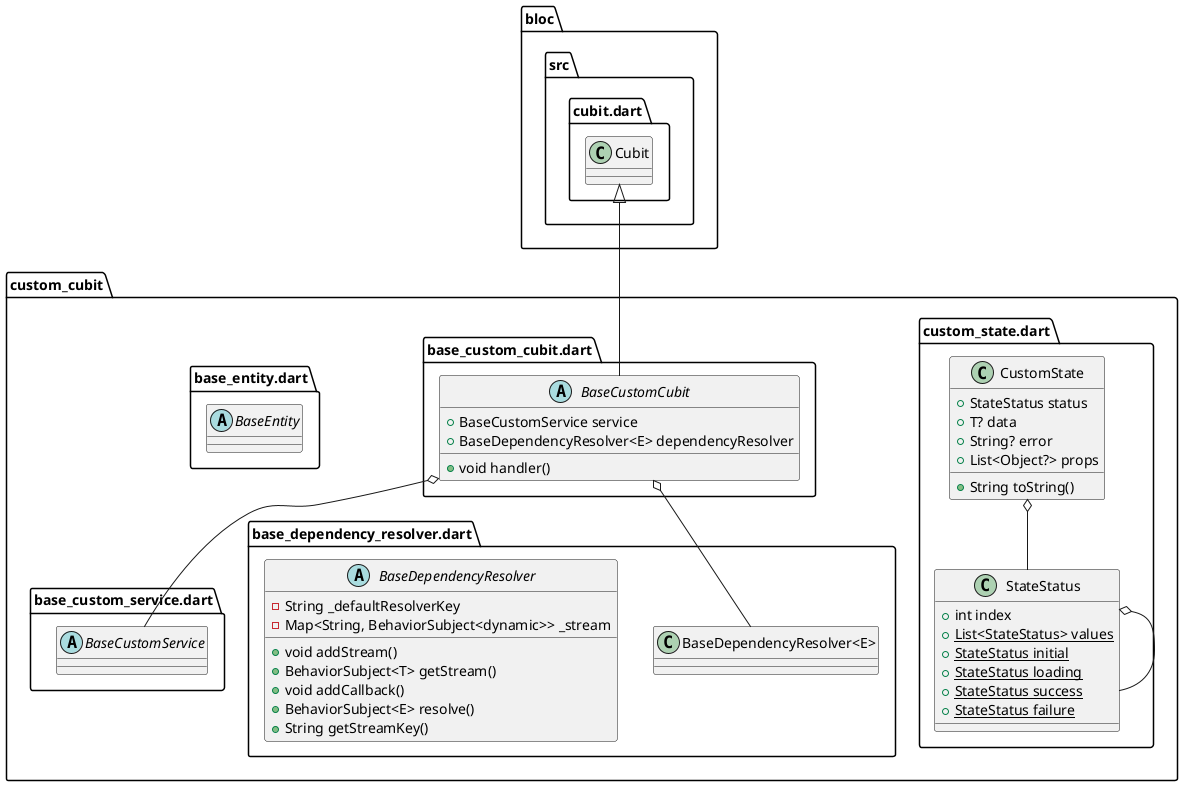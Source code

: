 @startuml
set namespaceSeparator ::

class "custom_cubit::custom_state.dart::CustomState" {
  +StateStatus status
  +T? data
  +String? error
  +List<Object?> props
  +String toString()
}

"custom_cubit::custom_state.dart::CustomState" o-- "custom_cubit::custom_state.dart::StateStatus"

class "custom_cubit::custom_state.dart::StateStatus" {
  +int index
  {static} +List<StateStatus> values
  {static} +StateStatus initial
  {static} +StateStatus loading
  {static} +StateStatus success
  {static} +StateStatus failure
}

"custom_cubit::custom_state.dart::StateStatus" o-- "custom_cubit::custom_state.dart::StateStatus"

abstract class "custom_cubit::base_custom_cubit.dart::BaseCustomCubit" {
  +BaseCustomService service
  +BaseDependencyResolver<E> dependencyResolver
  +void handler()
}

"custom_cubit::base_custom_cubit.dart::BaseCustomCubit" o-- "custom_cubit::base_custom_service.dart::BaseCustomService"
"custom_cubit::base_custom_cubit.dart::BaseCustomCubit" o-- "custom_cubit::base_dependency_resolver.dart::BaseDependencyResolver<E>"
"bloc::src::cubit.dart::Cubit" <|-- "custom_cubit::base_custom_cubit.dart::BaseCustomCubit"

abstract class "custom_cubit::base_dependency_resolver.dart::BaseDependencyResolver" {
  -String _defaultResolverKey
  -Map<String, BehaviorSubject<dynamic>> _stream
  +void addStream()
  +BehaviorSubject<T> getStream()
  +void addCallback()
  +BehaviorSubject<E> resolve()
  +String getStreamKey()
}

abstract class "custom_cubit::base_custom_service.dart::BaseCustomService" {
}

abstract class "custom_cubit::base_entity.dart::BaseEntity" {
}

@enduml